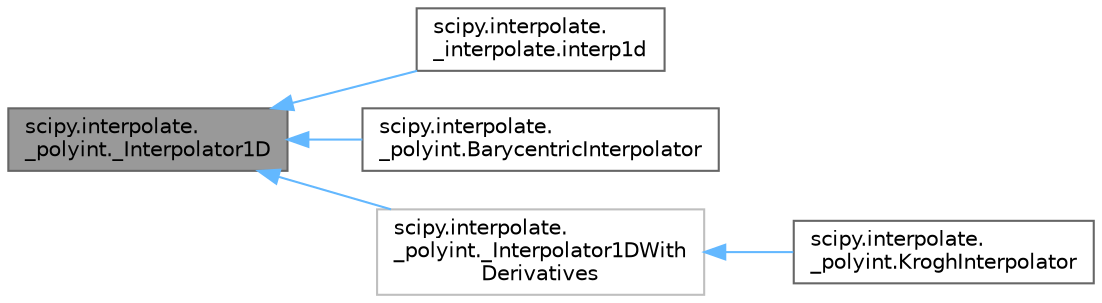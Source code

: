 digraph "scipy.interpolate._polyint._Interpolator1D"
{
 // LATEX_PDF_SIZE
  bgcolor="transparent";
  edge [fontname=Helvetica,fontsize=10,labelfontname=Helvetica,labelfontsize=10];
  node [fontname=Helvetica,fontsize=10,shape=box,height=0.2,width=0.4];
  rankdir="LR";
  Node1 [id="Node000001",label="scipy.interpolate.\l_polyint._Interpolator1D",height=0.2,width=0.4,color="gray40", fillcolor="grey60", style="filled", fontcolor="black",tooltip=" "];
  Node1 -> Node2 [id="edge1_Node000001_Node000002",dir="back",color="steelblue1",style="solid",tooltip=" "];
  Node2 [id="Node000002",label="scipy.interpolate.\l_interpolate.interp1d",height=0.2,width=0.4,color="gray40", fillcolor="white", style="filled",URL="$d0/d5d/classscipy_1_1interpolate_1_1__interpolate_1_1interp1d.html",tooltip=" "];
  Node1 -> Node3 [id="edge2_Node000001_Node000003",dir="back",color="steelblue1",style="solid",tooltip=" "];
  Node3 [id="Node000003",label="scipy.interpolate.\l_polyint.BarycentricInterpolator",height=0.2,width=0.4,color="gray40", fillcolor="white", style="filled",URL="$d1/da3/classscipy_1_1interpolate_1_1__polyint_1_1BarycentricInterpolator.html",tooltip=" "];
  Node1 -> Node4 [id="edge3_Node000001_Node000004",dir="back",color="steelblue1",style="solid",tooltip=" "];
  Node4 [id="Node000004",label="scipy.interpolate.\l_polyint._Interpolator1DWith\lDerivatives",height=0.2,width=0.4,color="grey75", fillcolor="white", style="filled",URL="$d4/d06/classscipy_1_1interpolate_1_1__polyint_1_1__Interpolator1DWithDerivatives.html",tooltip=" "];
  Node4 -> Node5 [id="edge4_Node000004_Node000005",dir="back",color="steelblue1",style="solid",tooltip=" "];
  Node5 [id="Node000005",label="scipy.interpolate.\l_polyint.KroghInterpolator",height=0.2,width=0.4,color="gray40", fillcolor="white", style="filled",URL="$d8/d11/classscipy_1_1interpolate_1_1__polyint_1_1KroghInterpolator.html",tooltip=" "];
}
